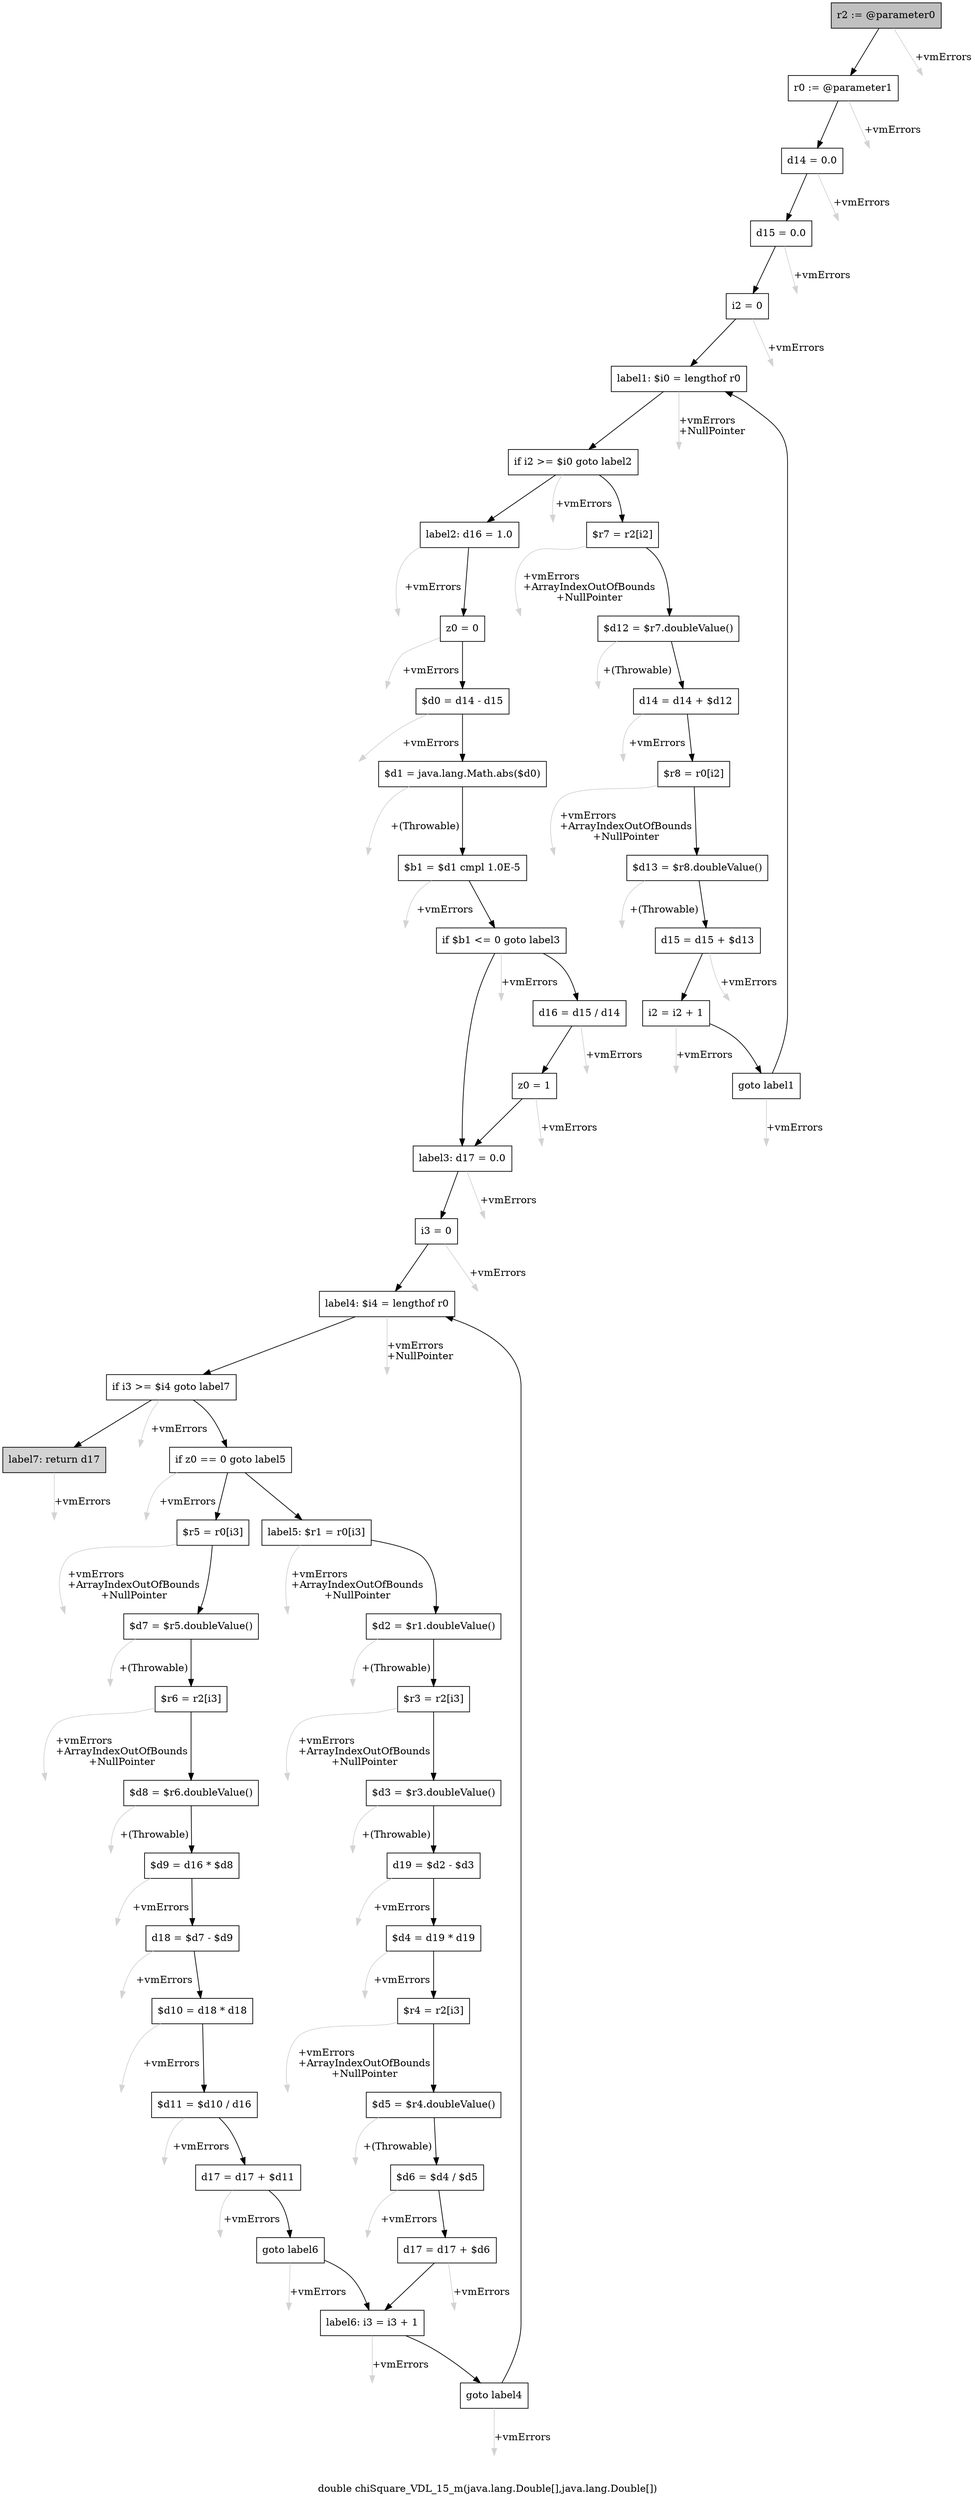 digraph "double chiSquare_VDL_15_m(java.lang.Double[],java.lang.Double[])" {
    label="double chiSquare_VDL_15_m(java.lang.Double[],java.lang.Double[])";
    node [shape=box];
    "0" [style=filled,fillcolor=gray,label="r2 := @parameter0",];
    "1" [label="r0 := @parameter1",];
    "0"->"1" [color=black,];
    "51" [style=invis,label="Esc",];
    "0"->"51" [color=lightgray,label="\l+vmErrors",];
    "2" [label="d14 = 0.0",];
    "1"->"2" [color=black,];
    "52" [style=invis,label="Esc",];
    "1"->"52" [color=lightgray,label="\l+vmErrors",];
    "3" [label="d15 = 0.0",];
    "2"->"3" [color=black,];
    "53" [style=invis,label="Esc",];
    "2"->"53" [color=lightgray,label="\l+vmErrors",];
    "4" [label="i2 = 0",];
    "3"->"4" [color=black,];
    "54" [style=invis,label="Esc",];
    "3"->"54" [color=lightgray,label="\l+vmErrors",];
    "5" [label="label1: $i0 = lengthof r0",];
    "4"->"5" [color=black,];
    "55" [style=invis,label="Esc",];
    "4"->"55" [color=lightgray,label="\l+vmErrors",];
    "6" [label="if i2 >= $i0 goto label2",];
    "5"->"6" [color=black,];
    "56" [style=invis,label="Esc",];
    "5"->"56" [color=lightgray,label="\l+vmErrors\l+NullPointer",];
    "7" [label="$r7 = r2[i2]",];
    "6"->"7" [color=black,];
    "15" [label="label2: d16 = 1.0",];
    "6"->"15" [color=black,];
    "57" [style=invis,label="Esc",];
    "6"->"57" [color=lightgray,label="\l+vmErrors",];
    "8" [label="$d12 = $r7.doubleValue()",];
    "7"->"8" [color=black,];
    "58" [style=invis,label="Esc",];
    "7"->"58" [color=lightgray,label="\l+vmErrors\l+ArrayIndexOutOfBounds\l+NullPointer",];
    "9" [label="d14 = d14 + $d12",];
    "8"->"9" [color=black,];
    "59" [style=invis,label="Esc",];
    "8"->"59" [color=lightgray,label="\l+(Throwable)",];
    "10" [label="$r8 = r0[i2]",];
    "9"->"10" [color=black,];
    "60" [style=invis,label="Esc",];
    "9"->"60" [color=lightgray,label="\l+vmErrors",];
    "11" [label="$d13 = $r8.doubleValue()",];
    "10"->"11" [color=black,];
    "61" [style=invis,label="Esc",];
    "10"->"61" [color=lightgray,label="\l+vmErrors\l+ArrayIndexOutOfBounds\l+NullPointer",];
    "12" [label="d15 = d15 + $d13",];
    "11"->"12" [color=black,];
    "62" [style=invis,label="Esc",];
    "11"->"62" [color=lightgray,label="\l+(Throwable)",];
    "13" [label="i2 = i2 + 1",];
    "12"->"13" [color=black,];
    "63" [style=invis,label="Esc",];
    "12"->"63" [color=lightgray,label="\l+vmErrors",];
    "14" [label="goto label1",];
    "13"->"14" [color=black,];
    "64" [style=invis,label="Esc",];
    "13"->"64" [color=lightgray,label="\l+vmErrors",];
    "14"->"5" [color=black,];
    "65" [style=invis,label="Esc",];
    "14"->"65" [color=lightgray,label="\l+vmErrors",];
    "16" [label="z0 = 0",];
    "15"->"16" [color=black,];
    "66" [style=invis,label="Esc",];
    "15"->"66" [color=lightgray,label="\l+vmErrors",];
    "17" [label="$d0 = d14 - d15",];
    "16"->"17" [color=black,];
    "67" [style=invis,label="Esc",];
    "16"->"67" [color=lightgray,label="\l+vmErrors",];
    "18" [label="$d1 = java.lang.Math.abs($d0)",];
    "17"->"18" [color=black,];
    "68" [style=invis,label="Esc",];
    "17"->"68" [color=lightgray,label="\l+vmErrors",];
    "19" [label="$b1 = $d1 cmpl 1.0E-5",];
    "18"->"19" [color=black,];
    "69" [style=invis,label="Esc",];
    "18"->"69" [color=lightgray,label="\l+(Throwable)",];
    "20" [label="if $b1 <= 0 goto label3",];
    "19"->"20" [color=black,];
    "70" [style=invis,label="Esc",];
    "19"->"70" [color=lightgray,label="\l+vmErrors",];
    "21" [label="d16 = d15 / d14",];
    "20"->"21" [color=black,];
    "23" [label="label3: d17 = 0.0",];
    "20"->"23" [color=black,];
    "71" [style=invis,label="Esc",];
    "20"->"71" [color=lightgray,label="\l+vmErrors",];
    "22" [label="z0 = 1",];
    "21"->"22" [color=black,];
    "72" [style=invis,label="Esc",];
    "21"->"72" [color=lightgray,label="\l+vmErrors",];
    "22"->"23" [color=black,];
    "73" [style=invis,label="Esc",];
    "22"->"73" [color=lightgray,label="\l+vmErrors",];
    "24" [label="i3 = 0",];
    "23"->"24" [color=black,];
    "74" [style=invis,label="Esc",];
    "23"->"74" [color=lightgray,label="\l+vmErrors",];
    "25" [label="label4: $i4 = lengthof r0",];
    "24"->"25" [color=black,];
    "75" [style=invis,label="Esc",];
    "24"->"75" [color=lightgray,label="\l+vmErrors",];
    "26" [label="if i3 >= $i4 goto label7",];
    "25"->"26" [color=black,];
    "76" [style=invis,label="Esc",];
    "25"->"76" [color=lightgray,label="\l+vmErrors\l+NullPointer",];
    "27" [label="if z0 == 0 goto label5",];
    "26"->"27" [color=black,];
    "50" [style=filled,fillcolor=lightgray,label="label7: return d17",];
    "26"->"50" [color=black,];
    "77" [style=invis,label="Esc",];
    "26"->"77" [color=lightgray,label="\l+vmErrors",];
    "28" [label="$r5 = r0[i3]",];
    "27"->"28" [color=black,];
    "38" [label="label5: $r1 = r0[i3]",];
    "27"->"38" [color=black,];
    "78" [style=invis,label="Esc",];
    "27"->"78" [color=lightgray,label="\l+vmErrors",];
    "29" [label="$d7 = $r5.doubleValue()",];
    "28"->"29" [color=black,];
    "79" [style=invis,label="Esc",];
    "28"->"79" [color=lightgray,label="\l+vmErrors\l+ArrayIndexOutOfBounds\l+NullPointer",];
    "30" [label="$r6 = r2[i3]",];
    "29"->"30" [color=black,];
    "80" [style=invis,label="Esc",];
    "29"->"80" [color=lightgray,label="\l+(Throwable)",];
    "31" [label="$d8 = $r6.doubleValue()",];
    "30"->"31" [color=black,];
    "81" [style=invis,label="Esc",];
    "30"->"81" [color=lightgray,label="\l+vmErrors\l+ArrayIndexOutOfBounds\l+NullPointer",];
    "32" [label="$d9 = d16 * $d8",];
    "31"->"32" [color=black,];
    "82" [style=invis,label="Esc",];
    "31"->"82" [color=lightgray,label="\l+(Throwable)",];
    "33" [label="d18 = $d7 - $d9",];
    "32"->"33" [color=black,];
    "83" [style=invis,label="Esc",];
    "32"->"83" [color=lightgray,label="\l+vmErrors",];
    "34" [label="$d10 = d18 * d18",];
    "33"->"34" [color=black,];
    "84" [style=invis,label="Esc",];
    "33"->"84" [color=lightgray,label="\l+vmErrors",];
    "35" [label="$d11 = $d10 / d16",];
    "34"->"35" [color=black,];
    "85" [style=invis,label="Esc",];
    "34"->"85" [color=lightgray,label="\l+vmErrors",];
    "36" [label="d17 = d17 + $d11",];
    "35"->"36" [color=black,];
    "86" [style=invis,label="Esc",];
    "35"->"86" [color=lightgray,label="\l+vmErrors",];
    "37" [label="goto label6",];
    "36"->"37" [color=black,];
    "87" [style=invis,label="Esc",];
    "36"->"87" [color=lightgray,label="\l+vmErrors",];
    "48" [label="label6: i3 = i3 + 1",];
    "37"->"48" [color=black,];
    "88" [style=invis,label="Esc",];
    "37"->"88" [color=lightgray,label="\l+vmErrors",];
    "39" [label="$d2 = $r1.doubleValue()",];
    "38"->"39" [color=black,];
    "89" [style=invis,label="Esc",];
    "38"->"89" [color=lightgray,label="\l+vmErrors\l+ArrayIndexOutOfBounds\l+NullPointer",];
    "40" [label="$r3 = r2[i3]",];
    "39"->"40" [color=black,];
    "90" [style=invis,label="Esc",];
    "39"->"90" [color=lightgray,label="\l+(Throwable)",];
    "41" [label="$d3 = $r3.doubleValue()",];
    "40"->"41" [color=black,];
    "91" [style=invis,label="Esc",];
    "40"->"91" [color=lightgray,label="\l+vmErrors\l+ArrayIndexOutOfBounds\l+NullPointer",];
    "42" [label="d19 = $d2 - $d3",];
    "41"->"42" [color=black,];
    "92" [style=invis,label="Esc",];
    "41"->"92" [color=lightgray,label="\l+(Throwable)",];
    "43" [label="$d4 = d19 * d19",];
    "42"->"43" [color=black,];
    "93" [style=invis,label="Esc",];
    "42"->"93" [color=lightgray,label="\l+vmErrors",];
    "44" [label="$r4 = r2[i3]",];
    "43"->"44" [color=black,];
    "94" [style=invis,label="Esc",];
    "43"->"94" [color=lightgray,label="\l+vmErrors",];
    "45" [label="$d5 = $r4.doubleValue()",];
    "44"->"45" [color=black,];
    "95" [style=invis,label="Esc",];
    "44"->"95" [color=lightgray,label="\l+vmErrors\l+ArrayIndexOutOfBounds\l+NullPointer",];
    "46" [label="$d6 = $d4 / $d5",];
    "45"->"46" [color=black,];
    "96" [style=invis,label="Esc",];
    "45"->"96" [color=lightgray,label="\l+(Throwable)",];
    "47" [label="d17 = d17 + $d6",];
    "46"->"47" [color=black,];
    "97" [style=invis,label="Esc",];
    "46"->"97" [color=lightgray,label="\l+vmErrors",];
    "47"->"48" [color=black,];
    "98" [style=invis,label="Esc",];
    "47"->"98" [color=lightgray,label="\l+vmErrors",];
    "49" [label="goto label4",];
    "48"->"49" [color=black,];
    "99" [style=invis,label="Esc",];
    "48"->"99" [color=lightgray,label="\l+vmErrors",];
    "49"->"25" [color=black,];
    "100" [style=invis,label="Esc",];
    "49"->"100" [color=lightgray,label="\l+vmErrors",];
    "101" [style=invis,label="Esc",];
    "50"->"101" [color=lightgray,label="\l+vmErrors",];
}

